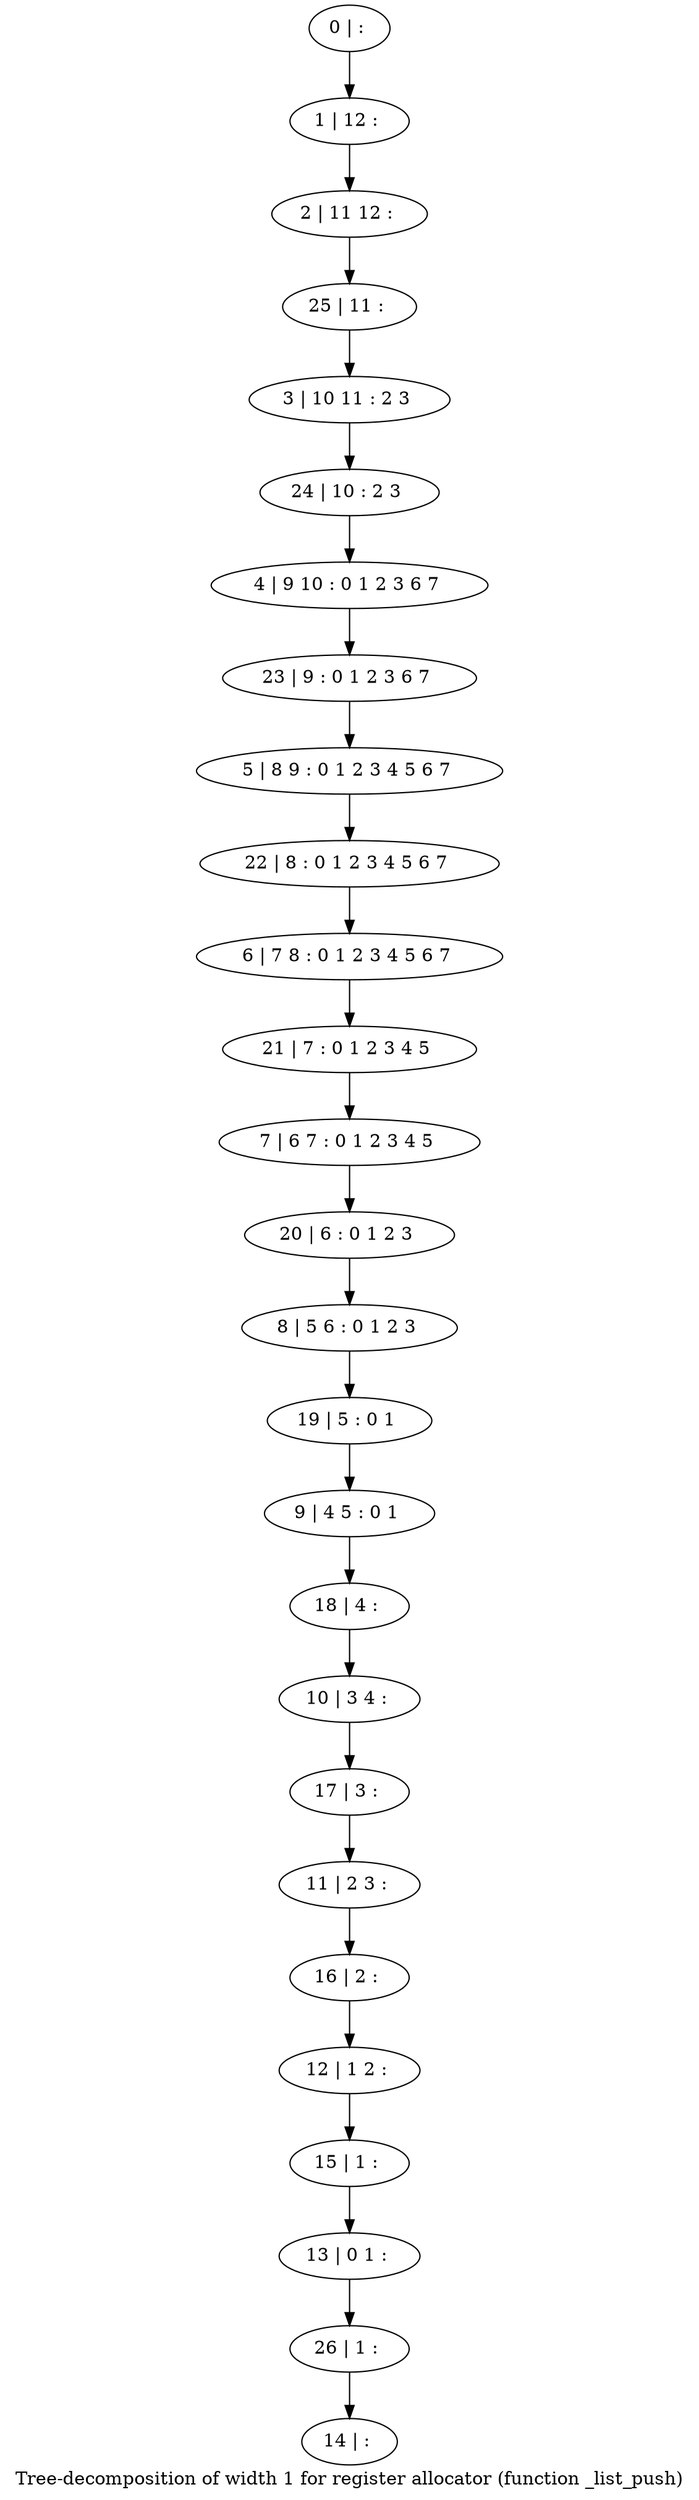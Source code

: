digraph G {
graph [label="Tree-decomposition of width 1 for register allocator (function _list_push)"]
0[label="0 | : "];
1[label="1 | 12 : "];
2[label="2 | 11 12 : "];
3[label="3 | 10 11 : 2 3 "];
4[label="4 | 9 10 : 0 1 2 3 6 7 "];
5[label="5 | 8 9 : 0 1 2 3 4 5 6 7 "];
6[label="6 | 7 8 : 0 1 2 3 4 5 6 7 "];
7[label="7 | 6 7 : 0 1 2 3 4 5 "];
8[label="8 | 5 6 : 0 1 2 3 "];
9[label="9 | 4 5 : 0 1 "];
10[label="10 | 3 4 : "];
11[label="11 | 2 3 : "];
12[label="12 | 1 2 : "];
13[label="13 | 0 1 : "];
14[label="14 | : "];
15[label="15 | 1 : "];
16[label="16 | 2 : "];
17[label="17 | 3 : "];
18[label="18 | 4 : "];
19[label="19 | 5 : 0 1 "];
20[label="20 | 6 : 0 1 2 3 "];
21[label="21 | 7 : 0 1 2 3 4 5 "];
22[label="22 | 8 : 0 1 2 3 4 5 6 7 "];
23[label="23 | 9 : 0 1 2 3 6 7 "];
24[label="24 | 10 : 2 3 "];
25[label="25 | 11 : "];
26[label="26 | 1 : "];
0->1 ;
1->2 ;
15->13 ;
12->15 ;
16->12 ;
11->16 ;
17->11 ;
10->17 ;
18->10 ;
9->18 ;
19->9 ;
8->19 ;
20->8 ;
7->20 ;
21->7 ;
6->21 ;
22->6 ;
5->22 ;
23->5 ;
4->23 ;
24->4 ;
3->24 ;
25->3 ;
2->25 ;
26->14 ;
13->26 ;
}
